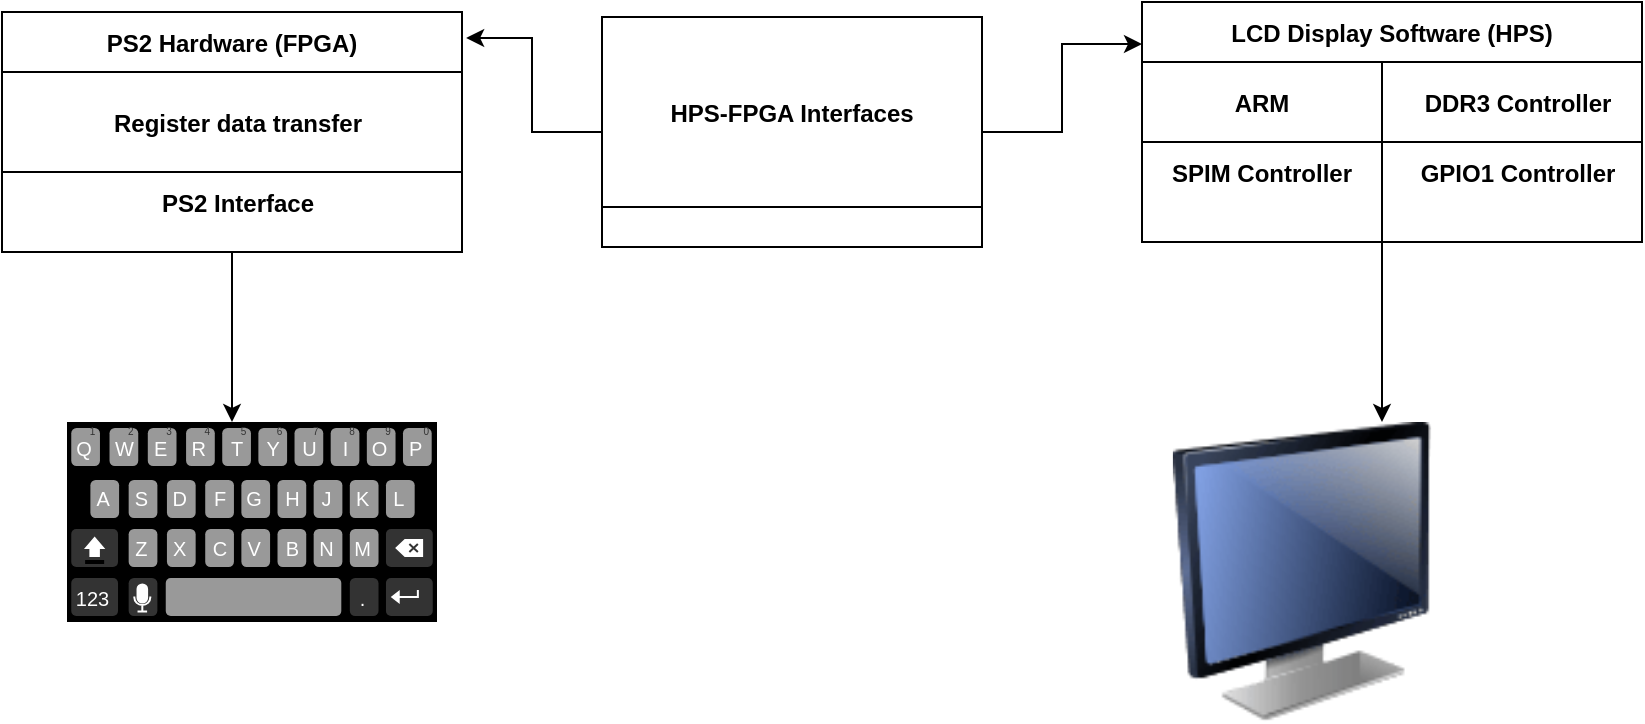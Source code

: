 <mxfile version="15.4.3" type="device"><diagram id="R2lEEEUBdFMjLlhIrx00" name="Page-1"><mxGraphModel dx="868" dy="468" grid="0" gridSize="10" guides="1" tooltips="1" connect="1" arrows="1" fold="1" page="1" pageScale="1" pageWidth="850" pageHeight="1100" math="0" shadow="0" extFonts="Permanent Marker^https://fonts.googleapis.com/css?family=Permanent+Marker"><root><mxCell id="0"/><mxCell id="1" parent="0"/><mxCell id="IcPKjy3FJ7JWb--l-32n-8" value="" style="edgeStyle=orthogonalEdgeStyle;rounded=0;orthogonalLoop=1;jettySize=auto;html=1;entryX=1.009;entryY=0.108;entryDx=0;entryDy=0;entryPerimeter=0;" edge="1" parent="1" source="C-vyLk0tnHw3VtMMgP7b-2" target="C-vyLk0tnHw3VtMMgP7b-23"><mxGeometry relative="1" as="geometry"><Array as="points"/></mxGeometry></mxCell><mxCell id="IcPKjy3FJ7JWb--l-32n-9" value="" style="edgeStyle=orthogonalEdgeStyle;rounded=0;orthogonalLoop=1;jettySize=auto;html=1;entryX=0;entryY=0.175;entryDx=0;entryDy=0;entryPerimeter=0;" edge="1" parent="1" source="C-vyLk0tnHw3VtMMgP7b-2" target="C-vyLk0tnHw3VtMMgP7b-13"><mxGeometry relative="1" as="geometry"><mxPoint x="590" y="170" as="targetPoint"/></mxGeometry></mxCell><mxCell id="C-vyLk0tnHw3VtMMgP7b-2" value="HPS-FPGA Interfaces" style="shape=table;startSize=95;container=1;collapsible=1;childLayout=tableLayout;fixedRows=1;rowLines=0;fontStyle=1;align=center;resizeLast=1;" parent="1" vertex="1"><mxGeometry x="330" y="67.5" width="190" height="115" as="geometry"/></mxCell><mxCell id="C-vyLk0tnHw3VtMMgP7b-3" value="" style="shape=partialRectangle;collapsible=0;dropTarget=0;pointerEvents=0;fillColor=none;points=[[0,0.5],[1,0.5]];portConstraint=eastwest;top=0;left=0;right=0;bottom=1;" parent="C-vyLk0tnHw3VtMMgP7b-2" vertex="1"><mxGeometry y="95" width="190" height="20" as="geometry"/></mxCell><mxCell id="C-vyLk0tnHw3VtMMgP7b-5" value="" style="shape=partialRectangle;overflow=hidden;connectable=0;fillColor=none;top=0;left=0;bottom=0;right=0;align=left;spacingLeft=6;fontStyle=5;" parent="C-vyLk0tnHw3VtMMgP7b-3" vertex="1"><mxGeometry width="190" height="20" as="geometry"><mxRectangle width="190" height="20" as="alternateBounds"/></mxGeometry></mxCell><mxCell id="IcPKjy3FJ7JWb--l-32n-6" value="" style="edgeStyle=orthogonalEdgeStyle;rounded=0;orthogonalLoop=1;jettySize=auto;html=1;" edge="1" parent="1" target="IcPKjy3FJ7JWb--l-32n-3"><mxGeometry relative="1" as="geometry"><mxPoint x="720" y="180" as="sourcePoint"/><Array as="points"><mxPoint x="720" y="260"/><mxPoint x="720" y="260"/></Array></mxGeometry></mxCell><mxCell id="C-vyLk0tnHw3VtMMgP7b-13" value="LCD Display Software (HPS) " style="shape=table;startSize=30;container=1;collapsible=1;childLayout=tableLayout;fixedRows=1;rowLines=0;fontStyle=1;align=center;resizeLast=1;" parent="1" vertex="1"><mxGeometry x="600" y="60" width="250" height="120" as="geometry"><mxRectangle x="600" y="60" width="150" height="30" as="alternateBounds"/></mxGeometry></mxCell><mxCell id="C-vyLk0tnHw3VtMMgP7b-14" value="" style="shape=partialRectangle;collapsible=0;dropTarget=0;pointerEvents=0;fillColor=none;points=[[0,0.5],[1,0.5]];portConstraint=eastwest;top=0;left=0;right=0;bottom=1;" parent="C-vyLk0tnHw3VtMMgP7b-13" vertex="1"><mxGeometry y="30" width="250" height="40" as="geometry"/></mxCell><mxCell id="C-vyLk0tnHw3VtMMgP7b-15" value="ARM" style="shape=partialRectangle;overflow=hidden;connectable=0;fillColor=none;top=0;left=0;bottom=0;right=0;fontStyle=1;" parent="C-vyLk0tnHw3VtMMgP7b-14" vertex="1"><mxGeometry width="120" height="40" as="geometry"><mxRectangle width="120" height="40" as="alternateBounds"/></mxGeometry></mxCell><mxCell id="C-vyLk0tnHw3VtMMgP7b-16" value="DDR3 Controller" style="shape=partialRectangle;overflow=hidden;connectable=0;fillColor=none;top=0;left=0;bottom=0;right=0;align=center;spacingLeft=6;fontStyle=1;" parent="C-vyLk0tnHw3VtMMgP7b-14" vertex="1"><mxGeometry x="120" width="130" height="40" as="geometry"><mxRectangle width="130" height="40" as="alternateBounds"/></mxGeometry></mxCell><mxCell id="C-vyLk0tnHw3VtMMgP7b-17" value="" style="shape=partialRectangle;collapsible=0;dropTarget=0;pointerEvents=0;fillColor=none;points=[[0,0.5],[1,0.5]];portConstraint=eastwest;top=0;left=0;right=0;bottom=0;" parent="C-vyLk0tnHw3VtMMgP7b-13" vertex="1"><mxGeometry y="70" width="250" height="30" as="geometry"/></mxCell><mxCell id="C-vyLk0tnHw3VtMMgP7b-18" value="SPIM Controller" style="shape=partialRectangle;overflow=hidden;connectable=0;fillColor=none;top=0;left=0;bottom=0;right=0;fontStyle=1" parent="C-vyLk0tnHw3VtMMgP7b-17" vertex="1"><mxGeometry width="120" height="30" as="geometry"><mxRectangle width="120" height="30" as="alternateBounds"/></mxGeometry></mxCell><mxCell id="C-vyLk0tnHw3VtMMgP7b-19" value="GPIO1 Controller" style="shape=partialRectangle;overflow=hidden;connectable=0;fillColor=none;top=0;left=0;bottom=0;right=0;align=center;spacingLeft=6;fontStyle=1" parent="C-vyLk0tnHw3VtMMgP7b-17" vertex="1"><mxGeometry x="120" width="130" height="30" as="geometry"><mxRectangle width="130" height="30" as="alternateBounds"/></mxGeometry></mxCell><mxCell id="C-vyLk0tnHw3VtMMgP7b-20" value="" style="shape=partialRectangle;collapsible=0;dropTarget=0;pointerEvents=0;fillColor=none;points=[[0,0.5],[1,0.5]];portConstraint=eastwest;top=0;left=0;right=0;bottom=0;" parent="C-vyLk0tnHw3VtMMgP7b-13" vertex="1"><mxGeometry y="100" width="250" height="20" as="geometry"/></mxCell><mxCell id="C-vyLk0tnHw3VtMMgP7b-21" value="" style="shape=partialRectangle;overflow=hidden;connectable=0;fillColor=none;top=0;left=0;bottom=0;right=0;" parent="C-vyLk0tnHw3VtMMgP7b-20" vertex="1"><mxGeometry width="120" height="20" as="geometry"><mxRectangle width="120" height="20" as="alternateBounds"/></mxGeometry></mxCell><mxCell id="C-vyLk0tnHw3VtMMgP7b-22" value="" style="shape=partialRectangle;overflow=hidden;connectable=0;fillColor=none;top=0;left=0;bottom=0;right=0;align=left;spacingLeft=6;" parent="C-vyLk0tnHw3VtMMgP7b-20" vertex="1"><mxGeometry x="120" width="130" height="20" as="geometry"><mxRectangle width="130" height="20" as="alternateBounds"/></mxGeometry></mxCell><mxCell id="IcPKjy3FJ7JWb--l-32n-5" value="" style="edgeStyle=orthogonalEdgeStyle;rounded=0;orthogonalLoop=1;jettySize=auto;html=1;" edge="1" parent="1" source="C-vyLk0tnHw3VtMMgP7b-23" target="IcPKjy3FJ7JWb--l-32n-1"><mxGeometry relative="1" as="geometry"><Array as="points"><mxPoint x="145" y="240"/><mxPoint x="145" y="240"/></Array></mxGeometry></mxCell><mxCell id="C-vyLk0tnHw3VtMMgP7b-23" value="PS2 Hardware (FPGA)" style="shape=table;startSize=30;container=1;collapsible=1;childLayout=tableLayout;fixedRows=1;rowLines=0;fontStyle=1;align=center;resizeLast=1;" parent="1" vertex="1"><mxGeometry x="30" y="65" width="230" height="120" as="geometry"/></mxCell><mxCell id="C-vyLk0tnHw3VtMMgP7b-24" value="" style="shape=partialRectangle;collapsible=0;dropTarget=0;pointerEvents=0;fillColor=none;points=[[0,0.5],[1,0.5]];portConstraint=eastwest;top=0;left=0;right=0;bottom=1;" parent="C-vyLk0tnHw3VtMMgP7b-23" vertex="1"><mxGeometry y="30" width="230" height="50" as="geometry"/></mxCell><mxCell id="C-vyLk0tnHw3VtMMgP7b-26" value="Register data transfer" style="shape=partialRectangle;overflow=hidden;connectable=0;fillColor=none;top=0;left=0;bottom=0;right=0;align=center;spacingLeft=6;fontStyle=1;" parent="C-vyLk0tnHw3VtMMgP7b-24" vertex="1"><mxGeometry width="230" height="50" as="geometry"><mxRectangle width="230" height="50" as="alternateBounds"/></mxGeometry></mxCell><mxCell id="C-vyLk0tnHw3VtMMgP7b-27" value="" style="shape=partialRectangle;collapsible=0;dropTarget=0;pointerEvents=0;fillColor=none;points=[[0,0.5],[1,0.5]];portConstraint=eastwest;top=0;left=0;right=0;bottom=0;" parent="C-vyLk0tnHw3VtMMgP7b-23" vertex="1"><mxGeometry y="80" width="230" height="30" as="geometry"/></mxCell><mxCell id="C-vyLk0tnHw3VtMMgP7b-29" value="PS2 Interface" style="shape=partialRectangle;overflow=hidden;connectable=0;fillColor=none;top=0;left=0;bottom=0;right=0;align=center;spacingLeft=6;fontStyle=1" parent="C-vyLk0tnHw3VtMMgP7b-27" vertex="1"><mxGeometry width="230" height="30" as="geometry"><mxRectangle width="230" height="30" as="alternateBounds"/></mxGeometry></mxCell><mxCell id="IcPKjy3FJ7JWb--l-32n-1" value="" style="verticalLabelPosition=bottom;verticalAlign=top;html=1;shadow=0;dashed=0;strokeWidth=1;shape=mxgraph.android.keyboard;sketch=0;" vertex="1" parent="1"><mxGeometry x="62.5" y="270" width="185" height="100" as="geometry"/></mxCell><mxCell id="IcPKjy3FJ7JWb--l-32n-3" value="" style="image;html=1;image=img/lib/clip_art/computers/Monitor_128x128.png" vertex="1" parent="1"><mxGeometry x="590" y="270" width="180" height="150" as="geometry"/></mxCell></root></mxGraphModel></diagram></mxfile>